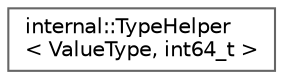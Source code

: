 digraph "Graphical Class Hierarchy"
{
 // LATEX_PDF_SIZE
  bgcolor="transparent";
  edge [fontname=Helvetica,fontsize=10,labelfontname=Helvetica,labelfontsize=10];
  node [fontname=Helvetica,fontsize=10,shape=box,height=0.2,width=0.4];
  rankdir="LR";
  Node0 [id="Node000000",label="internal::TypeHelper\l\< ValueType, int64_t \>",height=0.2,width=0.4,color="grey40", fillcolor="white", style="filled",URL="$structinternal_1_1_type_helper_3_01_value_type_00_01int64__t_01_4.html",tooltip=" "];
}
